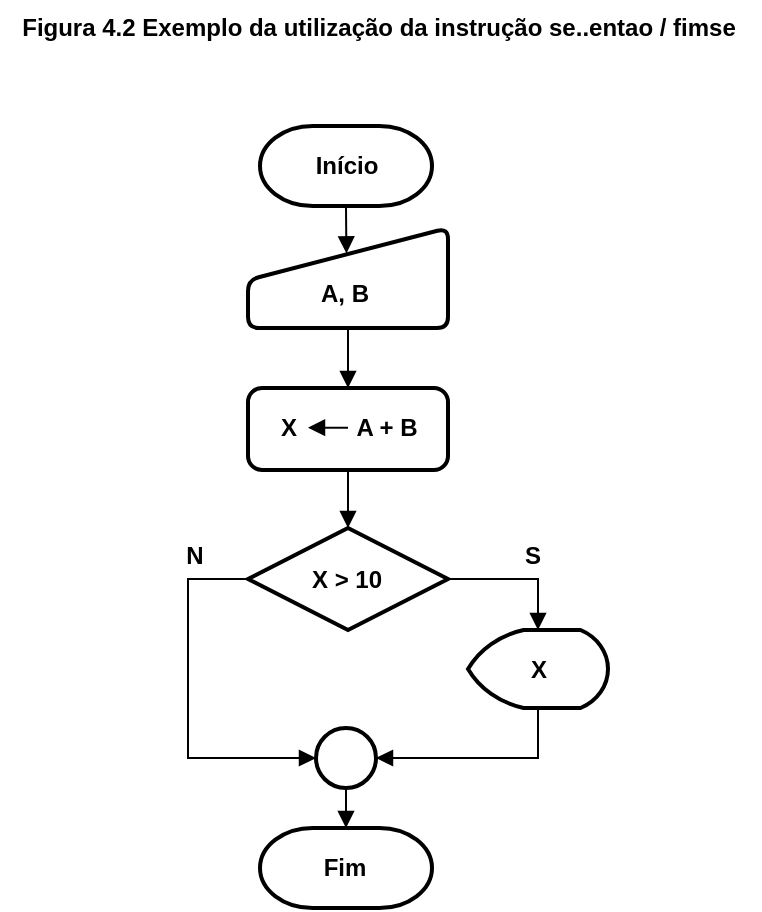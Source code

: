 <mxfile version="16.5.1" type="device"><diagram id="nt3w680LmJ-QXXBm4q6g" name="Page-1"><mxGraphModel dx="760" dy="423" grid="1" gridSize="10" guides="1" tooltips="1" connect="1" arrows="1" fold="1" page="1" pageScale="1" pageWidth="827" pageHeight="1169" math="0" shadow="0"><root><mxCell id="0"/><mxCell id="1" parent="0"/><mxCell id="s5VMBDMAWNH_fT7MNXTz-1" value="Figura 4.2 Exemplo da utilização da instrução se..entao / fimse" style="text;html=1;align=center;verticalAlign=middle;resizable=0;points=[];autosize=1;strokeColor=none;fillColor=none;fontStyle=1;rounded=1;glass=1;shadow=1;" parent="1" vertex="1"><mxGeometry x="210" y="10" width="370" height="20" as="geometry"/></mxCell><mxCell id="s5VMBDMAWNH_fT7MNXTz-21" style="edgeStyle=orthogonalEdgeStyle;rounded=0;orthogonalLoop=1;jettySize=auto;html=1;exitX=0.5;exitY=1;exitDx=0;exitDy=0;exitPerimeter=0;entryX=1;entryY=0.5;entryDx=0;entryDy=0;entryPerimeter=0;endArrow=block;endFill=1;" parent="1" source="s5VMBDMAWNH_fT7MNXTz-2" target="s5VMBDMAWNH_fT7MNXTz-10" edge="1"><mxGeometry relative="1" as="geometry"/></mxCell><mxCell id="s5VMBDMAWNH_fT7MNXTz-2" value="" style="strokeWidth=2;html=1;shape=mxgraph.flowchart.display;whiteSpace=wrap;" parent="1" vertex="1"><mxGeometry x="440" y="321" width="70" height="39" as="geometry"/></mxCell><mxCell id="s5VMBDMAWNH_fT7MNXTz-15" value="" style="edgeStyle=orthogonalEdgeStyle;rounded=0;orthogonalLoop=1;jettySize=auto;html=1;endArrow=block;endFill=1;" parent="1" source="s5VMBDMAWNH_fT7MNXTz-4" target="s5VMBDMAWNH_fT7MNXTz-7" edge="1"><mxGeometry relative="1" as="geometry"/></mxCell><mxCell id="s5VMBDMAWNH_fT7MNXTz-4" value="" style="html=1;strokeWidth=2;shape=manualInput;whiteSpace=wrap;rounded=1;size=26;arcSize=11;" parent="1" vertex="1"><mxGeometry x="330" y="120" width="100" height="50" as="geometry"/></mxCell><mxCell id="s5VMBDMAWNH_fT7MNXTz-19" style="edgeStyle=orthogonalEdgeStyle;rounded=0;orthogonalLoop=1;jettySize=auto;html=1;exitX=0.5;exitY=1;exitDx=0;exitDy=0;exitPerimeter=0;entryX=0.492;entryY=0.254;entryDx=0;entryDy=0;entryPerimeter=0;endArrow=block;endFill=1;" parent="1" source="s5VMBDMAWNH_fT7MNXTz-5" target="s5VMBDMAWNH_fT7MNXTz-4" edge="1"><mxGeometry relative="1" as="geometry"/></mxCell><mxCell id="s5VMBDMAWNH_fT7MNXTz-5" value="" style="strokeWidth=2;html=1;shape=mxgraph.flowchart.terminator;whiteSpace=wrap;shadow=0;" parent="1" vertex="1"><mxGeometry x="336" y="69" width="86" height="40" as="geometry"/></mxCell><mxCell id="s5VMBDMAWNH_fT7MNXTz-14" value="" style="edgeStyle=orthogonalEdgeStyle;rounded=0;orthogonalLoop=1;jettySize=auto;html=1;endArrow=block;endFill=1;" parent="1" source="s5VMBDMAWNH_fT7MNXTz-7" target="s5VMBDMAWNH_fT7MNXTz-9" edge="1"><mxGeometry relative="1" as="geometry"/></mxCell><mxCell id="s5VMBDMAWNH_fT7MNXTz-7" value="" style="rounded=1;whiteSpace=wrap;html=1;absoluteArcSize=1;arcSize=14;strokeWidth=2;" parent="1" vertex="1"><mxGeometry x="330" y="200" width="100" height="41" as="geometry"/></mxCell><mxCell id="s5VMBDMAWNH_fT7MNXTz-20" style="edgeStyle=orthogonalEdgeStyle;rounded=0;orthogonalLoop=1;jettySize=auto;html=1;entryX=0.5;entryY=0;entryDx=0;entryDy=0;entryPerimeter=0;endArrow=block;endFill=1;" parent="1" source="s5VMBDMAWNH_fT7MNXTz-9" target="s5VMBDMAWNH_fT7MNXTz-2" edge="1"><mxGeometry relative="1" as="geometry"/></mxCell><mxCell id="s5VMBDMAWNH_fT7MNXTz-22" style="edgeStyle=orthogonalEdgeStyle;rounded=0;orthogonalLoop=1;jettySize=auto;html=1;exitX=0;exitY=0.5;exitDx=0;exitDy=0;exitPerimeter=0;entryX=0;entryY=0.5;entryDx=0;entryDy=0;entryPerimeter=0;endArrow=block;endFill=1;" parent="1" source="s5VMBDMAWNH_fT7MNXTz-9" target="s5VMBDMAWNH_fT7MNXTz-10" edge="1"><mxGeometry relative="1" as="geometry"><Array as="points"><mxPoint x="300" y="296"/><mxPoint x="300" y="385"/></Array></mxGeometry></mxCell><mxCell id="s5VMBDMAWNH_fT7MNXTz-9" value="" style="strokeWidth=2;html=1;shape=mxgraph.flowchart.decision;whiteSpace=wrap;" parent="1" vertex="1"><mxGeometry x="330" y="270" width="100" height="51" as="geometry"/></mxCell><mxCell id="s5VMBDMAWNH_fT7MNXTz-23" style="edgeStyle=orthogonalEdgeStyle;rounded=0;orthogonalLoop=1;jettySize=auto;html=1;exitX=0.5;exitY=1;exitDx=0;exitDy=0;exitPerimeter=0;entryX=0.5;entryY=0;entryDx=0;entryDy=0;entryPerimeter=0;endArrow=block;endFill=1;" parent="1" source="s5VMBDMAWNH_fT7MNXTz-10" target="s5VMBDMAWNH_fT7MNXTz-11" edge="1"><mxGeometry relative="1" as="geometry"/></mxCell><mxCell id="s5VMBDMAWNH_fT7MNXTz-10" value="" style="strokeWidth=2;html=1;shape=mxgraph.flowchart.start_2;whiteSpace=wrap;" parent="1" vertex="1"><mxGeometry x="364" y="370" width="30" height="30" as="geometry"/></mxCell><mxCell id="s5VMBDMAWNH_fT7MNXTz-11" value="" style="strokeWidth=2;html=1;shape=mxgraph.flowchart.terminator;whiteSpace=wrap;" parent="1" vertex="1"><mxGeometry x="336" y="420" width="86" height="40" as="geometry"/></mxCell><mxCell id="s5VMBDMAWNH_fT7MNXTz-24" value="&lt;b&gt;Início&lt;/b&gt;" style="text;html=1;align=center;verticalAlign=middle;resizable=0;points=[];autosize=1;strokeColor=none;fillColor=none;" parent="1" vertex="1"><mxGeometry x="354" y="79" width="50" height="20" as="geometry"/></mxCell><mxCell id="s5VMBDMAWNH_fT7MNXTz-25" value="&lt;b&gt;A, B&lt;/b&gt;" style="text;html=1;align=center;verticalAlign=middle;resizable=0;points=[];autosize=1;strokeColor=none;fillColor=none;" parent="1" vertex="1"><mxGeometry x="358" y="143" width="40" height="20" as="geometry"/></mxCell><mxCell id="s5VMBDMAWNH_fT7MNXTz-29" value="" style="group" parent="1" vertex="1" connectable="0"><mxGeometry x="340" y="210" width="84" height="20" as="geometry"/></mxCell><mxCell id="s5VMBDMAWNH_fT7MNXTz-26" value="&lt;b&gt;X&lt;/b&gt;" style="text;html=1;align=center;verticalAlign=middle;resizable=0;points=[];autosize=1;strokeColor=none;fillColor=none;" parent="s5VMBDMAWNH_fT7MNXTz-29" vertex="1"><mxGeometry width="20" height="20" as="geometry"/></mxCell><mxCell id="s5VMBDMAWNH_fT7MNXTz-27" value="" style="endArrow=block;html=1;rounded=0;endFill=1;" parent="s5VMBDMAWNH_fT7MNXTz-29" edge="1"><mxGeometry width="50" height="50" relative="1" as="geometry"><mxPoint x="40" y="9.87" as="sourcePoint"/><mxPoint x="20" y="9.87" as="targetPoint"/></mxGeometry></mxCell><mxCell id="s5VMBDMAWNH_fT7MNXTz-28" value="&lt;b&gt;A + B&lt;/b&gt;" style="text;html=1;align=center;verticalAlign=middle;resizable=0;points=[];autosize=1;strokeColor=none;fillColor=none;" parent="s5VMBDMAWNH_fT7MNXTz-29" vertex="1"><mxGeometry x="34" width="50" height="20" as="geometry"/></mxCell><mxCell id="s5VMBDMAWNH_fT7MNXTz-30" value="&lt;b&gt;N&lt;/b&gt;" style="text;html=1;align=center;verticalAlign=middle;resizable=0;points=[];autosize=1;strokeColor=none;fillColor=none;" parent="1" vertex="1"><mxGeometry x="293" y="274" width="20" height="20" as="geometry"/></mxCell><mxCell id="s5VMBDMAWNH_fT7MNXTz-31" value="&lt;b&gt;S&lt;/b&gt;" style="text;html=1;align=center;verticalAlign=middle;resizable=0;points=[];autosize=1;strokeColor=none;fillColor=none;" parent="1" vertex="1"><mxGeometry x="462" y="274" width="20" height="20" as="geometry"/></mxCell><mxCell id="s5VMBDMAWNH_fT7MNXTz-32" value="&lt;b&gt;X &amp;gt; 10&lt;/b&gt;" style="text;html=1;align=center;verticalAlign=middle;resizable=0;points=[];autosize=1;strokeColor=none;fillColor=none;" parent="1" vertex="1"><mxGeometry x="354" y="285.5" width="50" height="20" as="geometry"/></mxCell><mxCell id="fvzSKtJtHuCrGNveqsgA-1" value="&lt;b&gt;X&lt;/b&gt;" style="text;html=1;align=center;verticalAlign=middle;resizable=0;points=[];autosize=1;strokeColor=none;fillColor=none;" vertex="1" parent="1"><mxGeometry x="465" y="330.5" width="20" height="20" as="geometry"/></mxCell><mxCell id="fvzSKtJtHuCrGNveqsgA-2" value="&lt;b&gt;Fim&lt;/b&gt;" style="text;html=1;align=center;verticalAlign=middle;resizable=0;points=[];autosize=1;strokeColor=none;fillColor=none;" vertex="1" parent="1"><mxGeometry x="358" y="430" width="40" height="20" as="geometry"/></mxCell></root></mxGraphModel></diagram></mxfile>